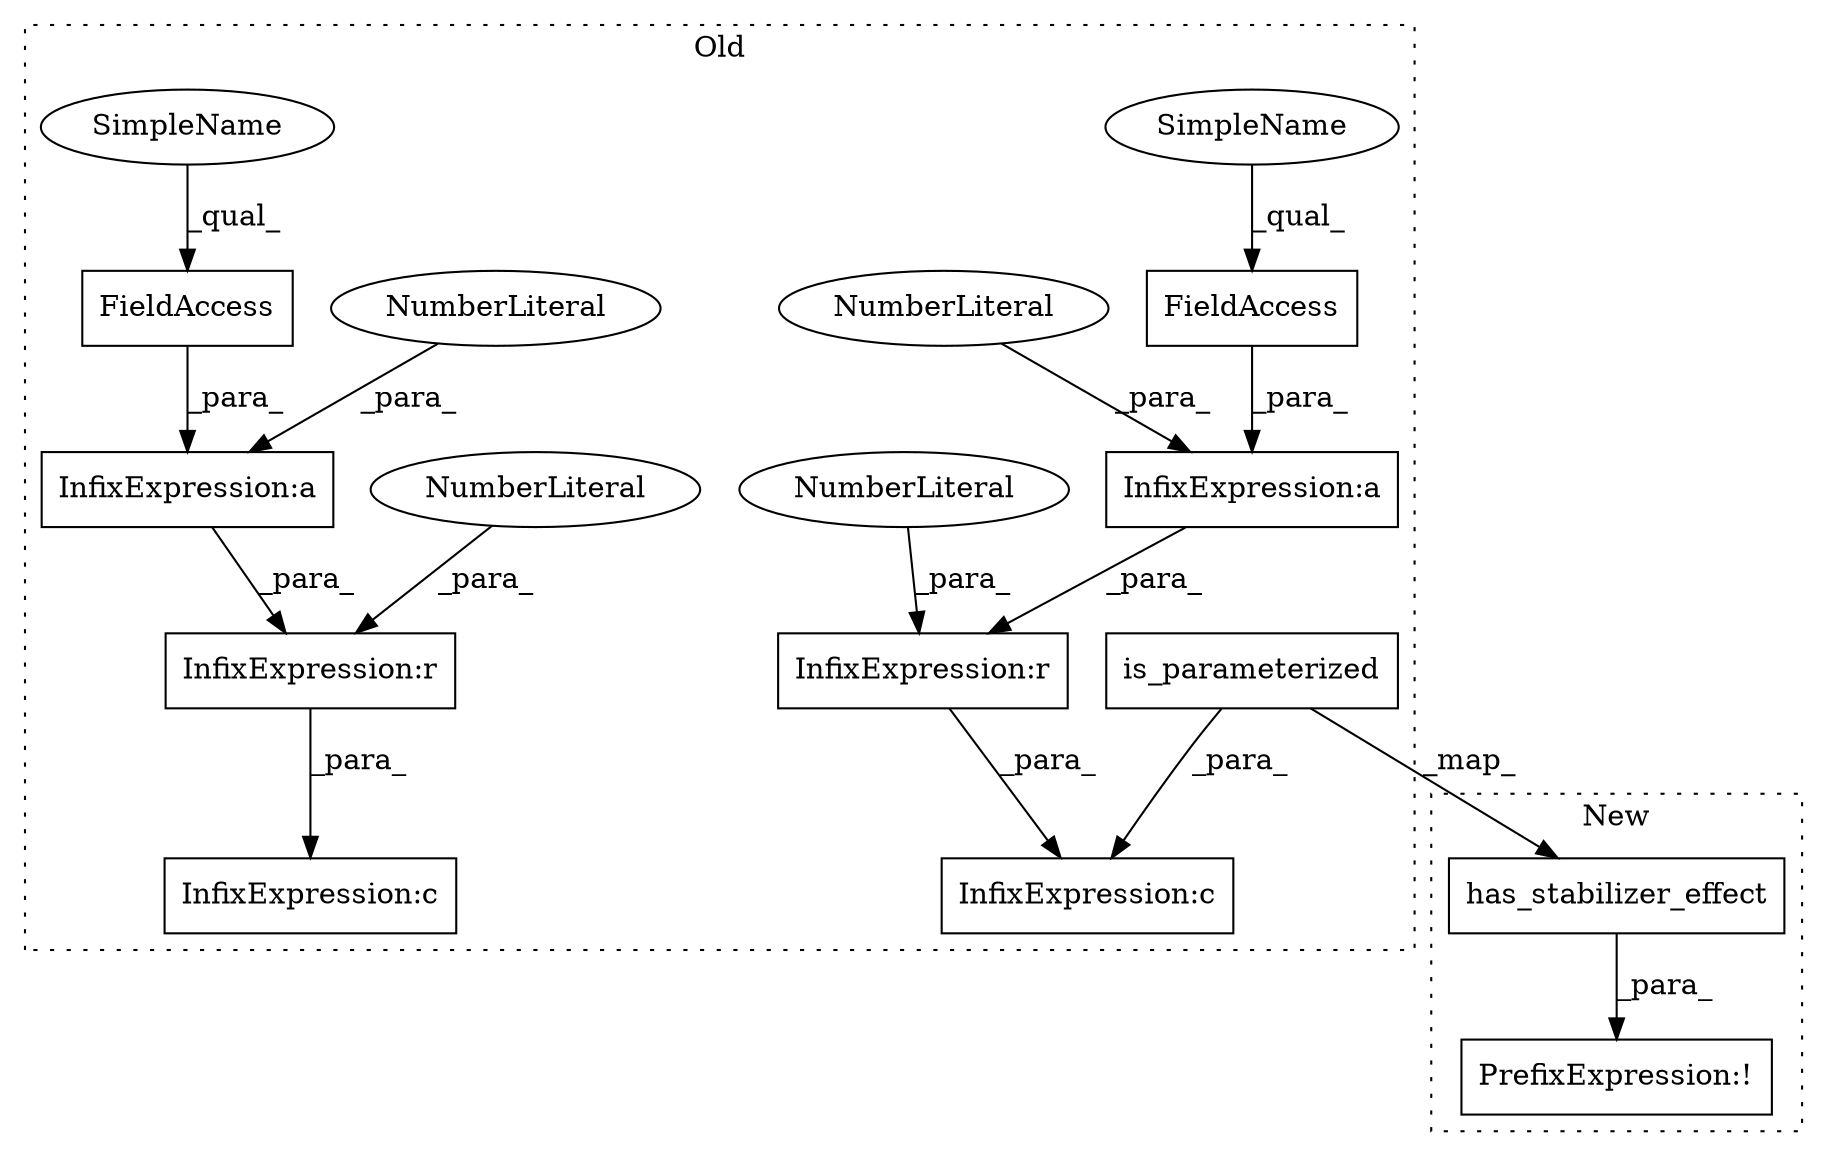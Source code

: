 digraph G {
subgraph cluster0 {
1 [label="is_parameterized" a="32" s="2547,2568" l="17,1" shape="box"];
4 [label="FieldAccess" a="22" s="3650" l="13" shape="box"];
5 [label="InfixExpression:a" a="27" s="3663" l="3" shape="box"];
6 [label="NumberLiteral" a="34" s="3666" l="3" shape="ellipse"];
7 [label="InfixExpression:r" a="27" s="3670" l="4" shape="box"];
8 [label="NumberLiteral" a="34" s="3674" l="1" shape="ellipse"];
9 [label="InfixExpression:c" a="27" s="3644" l="4" shape="box"];
10 [label="InfixExpression:c" a="27" s="2569" l="4" shape="box"];
11 [label="InfixExpression:a" a="27" s="2588" l="3" shape="box"];
12 [label="NumberLiteral" a="34" s="2591" l="3" shape="ellipse"];
13 [label="InfixExpression:r" a="27" s="2595" l="4" shape="box"];
14 [label="NumberLiteral" a="34" s="2599" l="1" shape="ellipse"];
15 [label="FieldAccess" a="22" s="2575" l="13" shape="box"];
16 [label="SimpleName" a="42" s="3650" l="4" shape="ellipse"];
17 [label="SimpleName" a="42" s="2575" l="4" shape="ellipse"];
label = "Old";
style="dotted";
}
subgraph cluster1 {
2 [label="has_stabilizer_effect" a="32" s="3597,3623" l="22,1" shape="box"];
3 [label="PrefixExpression:!" a="38" s="3586" l="1" shape="box"];
label = "New";
style="dotted";
}
1 -> 2 [label="_map_"];
1 -> 10 [label="_para_"];
2 -> 3 [label="_para_"];
4 -> 5 [label="_para_"];
5 -> 7 [label="_para_"];
6 -> 5 [label="_para_"];
7 -> 9 [label="_para_"];
8 -> 7 [label="_para_"];
11 -> 13 [label="_para_"];
12 -> 11 [label="_para_"];
13 -> 10 [label="_para_"];
14 -> 13 [label="_para_"];
15 -> 11 [label="_para_"];
16 -> 4 [label="_qual_"];
17 -> 15 [label="_qual_"];
}
